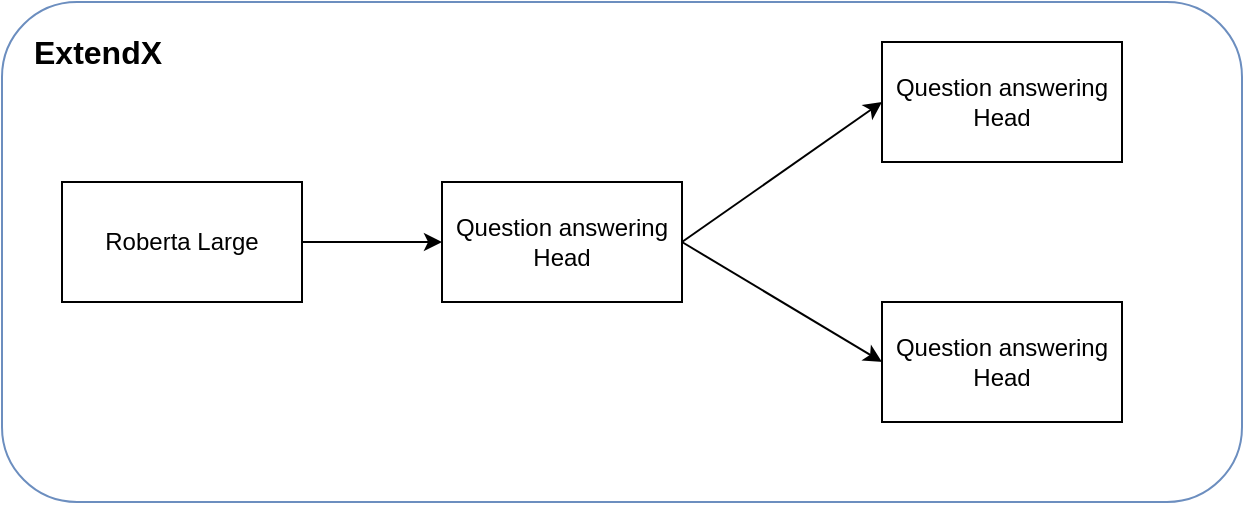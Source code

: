 <mxfile version="22.1.18" type="device">
  <diagram name="Page-1" id="HfUtQ_xj1vfoAoaEP_-Y">
    <mxGraphModel dx="1434" dy="878" grid="1" gridSize="10" guides="1" tooltips="1" connect="1" arrows="1" fold="1" page="1" pageScale="1" pageWidth="850" pageHeight="1100" math="0" shadow="0">
      <root>
        <mxCell id="0" />
        <mxCell id="1" parent="0" />
        <mxCell id="6g0EqkkymMBAY-jNp47V-8" value="" style="rounded=1;whiteSpace=wrap;html=1;fillColor=#FFFFFF;strokeColor=#6c8ebf;" parent="1" vertex="1">
          <mxGeometry x="10" width="620" height="250" as="geometry" />
        </mxCell>
        <mxCell id="6g0EqkkymMBAY-jNp47V-1" value="Roberta Large" style="rounded=0;whiteSpace=wrap;html=1;" parent="1" vertex="1">
          <mxGeometry x="40" y="90" width="120" height="60" as="geometry" />
        </mxCell>
        <mxCell id="6g0EqkkymMBAY-jNp47V-2" value="Question answering Head" style="rounded=0;whiteSpace=wrap;html=1;" parent="1" vertex="1">
          <mxGeometry x="230" y="90" width="120" height="60" as="geometry" />
        </mxCell>
        <mxCell id="6g0EqkkymMBAY-jNp47V-3" value="Question answering Head" style="rounded=0;whiteSpace=wrap;html=1;" parent="1" vertex="1">
          <mxGeometry x="450" y="150" width="120" height="60" as="geometry" />
        </mxCell>
        <mxCell id="6g0EqkkymMBAY-jNp47V-4" value="Question answering Head" style="rounded=0;whiteSpace=wrap;html=1;" parent="1" vertex="1">
          <mxGeometry x="450" y="20" width="120" height="60" as="geometry" />
        </mxCell>
        <mxCell id="6g0EqkkymMBAY-jNp47V-5" value="" style="endArrow=classic;html=1;rounded=0;exitX=1;exitY=0.5;exitDx=0;exitDy=0;entryX=0;entryY=0.5;entryDx=0;entryDy=0;" parent="1" source="6g0EqkkymMBAY-jNp47V-2" target="6g0EqkkymMBAY-jNp47V-4" edge="1">
          <mxGeometry width="50" height="50" relative="1" as="geometry">
            <mxPoint x="400" y="430" as="sourcePoint" />
            <mxPoint x="450" y="380" as="targetPoint" />
          </mxGeometry>
        </mxCell>
        <mxCell id="6g0EqkkymMBAY-jNp47V-6" value="" style="endArrow=classic;html=1;rounded=0;exitX=1;exitY=0.5;exitDx=0;exitDy=0;entryX=0;entryY=0.5;entryDx=0;entryDy=0;" parent="1" source="6g0EqkkymMBAY-jNp47V-2" target="6g0EqkkymMBAY-jNp47V-3" edge="1">
          <mxGeometry width="50" height="50" relative="1" as="geometry">
            <mxPoint x="360" y="130" as="sourcePoint" />
            <mxPoint x="460" y="60" as="targetPoint" />
          </mxGeometry>
        </mxCell>
        <mxCell id="6g0EqkkymMBAY-jNp47V-7" value="" style="endArrow=classic;html=1;rounded=0;exitX=1;exitY=0.5;exitDx=0;exitDy=0;entryX=0;entryY=0.5;entryDx=0;entryDy=0;" parent="1" source="6g0EqkkymMBAY-jNp47V-1" target="6g0EqkkymMBAY-jNp47V-2" edge="1">
          <mxGeometry width="50" height="50" relative="1" as="geometry">
            <mxPoint x="360" y="130" as="sourcePoint" />
            <mxPoint x="460" y="190" as="targetPoint" />
          </mxGeometry>
        </mxCell>
        <mxCell id="6g0EqkkymMBAY-jNp47V-10" value="&lt;font style=&quot;font-size: 16px;&quot;&gt;&lt;b&gt;ExtendX&lt;/b&gt;&lt;/font&gt;" style="text;strokeColor=none;fillColor=none;align=left;verticalAlign=middle;spacingLeft=4;spacingRight=4;overflow=hidden;points=[[0,0.5],[1,0.5]];portConstraint=eastwest;rotatable=0;whiteSpace=wrap;html=1;" parent="1" vertex="1">
          <mxGeometry x="20" y="10" width="80" height="30" as="geometry" />
        </mxCell>
      </root>
    </mxGraphModel>
  </diagram>
</mxfile>
